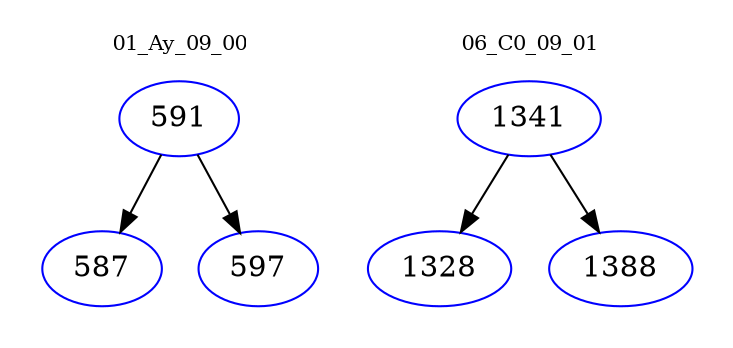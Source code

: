 digraph{
subgraph cluster_0 {
color = white
label = "01_Ay_09_00";
fontsize=10;
T0_591 [label="591", color="blue"]
T0_591 -> T0_587 [color="black"]
T0_587 [label="587", color="blue"]
T0_591 -> T0_597 [color="black"]
T0_597 [label="597", color="blue"]
}
subgraph cluster_1 {
color = white
label = "06_C0_09_01";
fontsize=10;
T1_1341 [label="1341", color="blue"]
T1_1341 -> T1_1328 [color="black"]
T1_1328 [label="1328", color="blue"]
T1_1341 -> T1_1388 [color="black"]
T1_1388 [label="1388", color="blue"]
}
}
